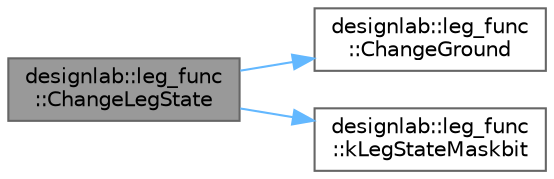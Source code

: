 digraph "designlab::leg_func::ChangeLegState"
{
 // LATEX_PDF_SIZE
  bgcolor="transparent";
  edge [fontname=Helvetica,fontsize=10,labelfontname=Helvetica,labelfontsize=10];
  node [fontname=Helvetica,fontsize=10,shape=box,height=0.2,width=0.4];
  rankdir="LR";
  Node1 [id="Node000001",label="designlab::leg_func\l::ChangeLegState",height=0.2,width=0.4,color="gray40", fillcolor="grey60", style="filled", fontcolor="black",tooltip="脚の情報を変更する．引数の値がおかしいならばfalseを出力する．"];
  Node1 -> Node2 [id="edge1_Node000001_Node000002",color="steelblue1",style="solid",tooltip=" "];
  Node2 [id="Node000002",label="designlab::leg_func\l::ChangeGround",height=0.2,width=0.4,color="grey40", fillcolor="white", style="filled",URL="$namespacedesignlab_1_1leg__func.html#ae41027f36b1c41d32ac4d9fb1bfb8da6",tooltip=" "];
  Node1 -> Node3 [id="edge2_Node000001_Node000003",color="steelblue1",style="solid",tooltip=" "];
  Node3 [id="Node000003",label="designlab::leg_func\l::kLegStateMaskbit",height=0.2,width=0.4,color="grey40", fillcolor="white", style="filled",URL="$namespacedesignlab_1_1leg__func.html#a493181b47f12f4adb23a0f5a1fe26551",tooltip="脚状態は4bitで管理されるので，そこをマスクする"];
}
